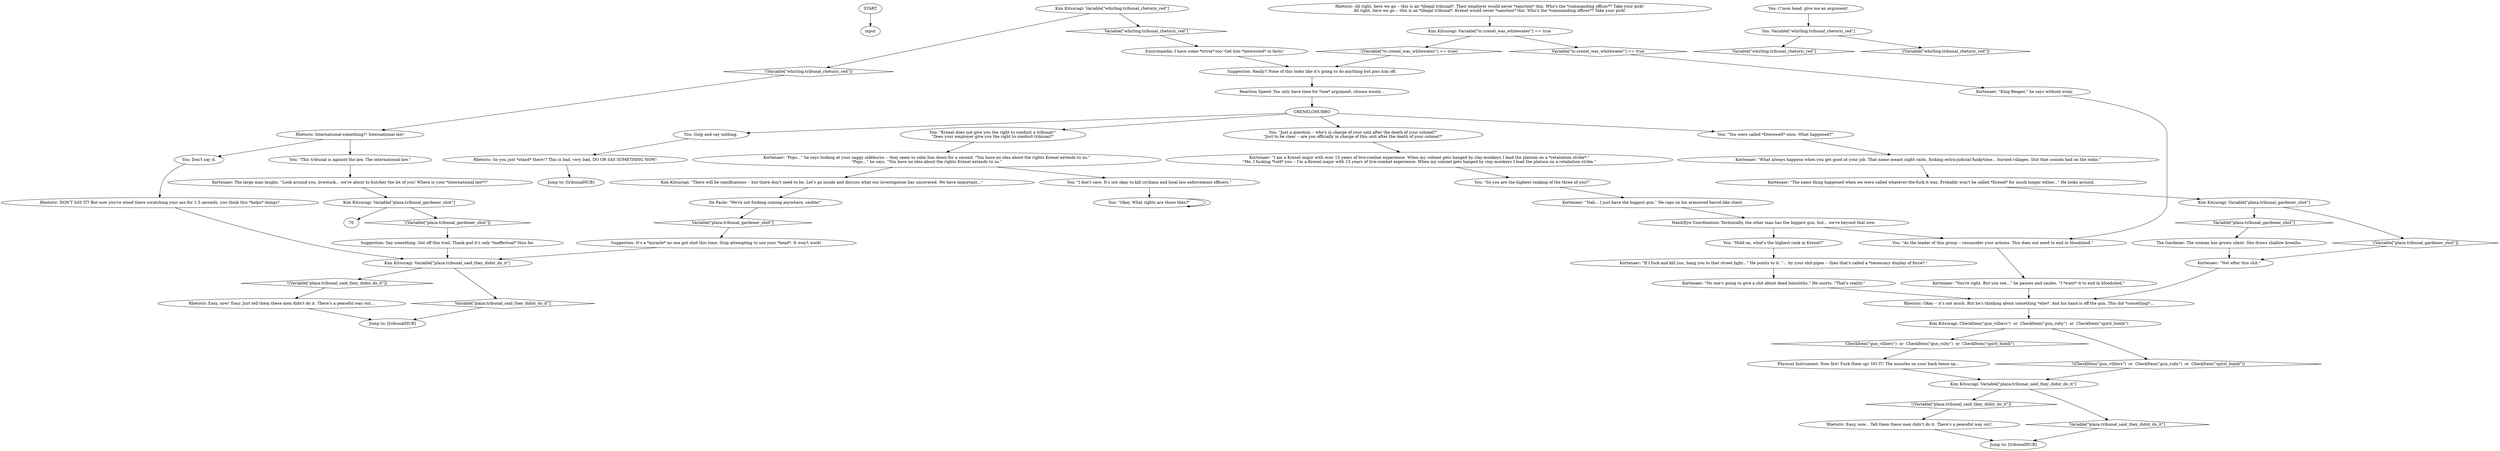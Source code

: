 # TRIBUNAL / LEGITIMACY OF THIS TRIBUNAL
# "Does Krenel give you the right to conduct tribunal?"
# ==================================================
digraph G {
	  0 [label="START"];
	  1 [label="input"];
	  2 [label="Jump to: [tribunalHUB]"];
	  3 [label="Reaction Speed: You only have time for *one* argument, choose wisely..."];
	  4 [label="You: \"Krenel does not give you the right to conduct a tribunal!\"\n\"Does your employer give you the right to conduct tribunal?\""];
	  5 [label="You: \"You were called *Downwell* once. What happened?\""];
	  6 [label="You: \"This tribunal is against the law. The international law.\""];
	  7 [label="Kortenaer: \"No one's going to give a shit about dead loincloths.\" He snorts. \"That's reality.\""];
	  8 [label="Kortenaer: \"What always happens when you get good at your job. That name meant night raids, fucking extra-judicial funkytime... burned villages. Shit that sounds bad on the radio.\""];
	  9 [label="CRENELOHUBBO"];
	  10 [label="Physical Instrument: Now fire! Fuck them up! DO IT! The muscles on your back tense up..."];
	  11 [label="Rhetoric: Easy, now... Tell them these men didn't do it. There's a peaceful way out!"];
	  12 [label="Kim Kitsuragi: Variable[\"plaza.tribunal_said_they_didnt_do_it\"]"];
	  13 [label="Variable[\"plaza.tribunal_said_they_didnt_do_it\"]", shape=diamond];
	  14 [label="!(Variable[\"plaza.tribunal_said_they_didnt_do_it\"])", shape=diamond];
	  15 [label="Kim Kitsuragi: Variable[\"whirling.tribunal_rhetoric_red\"]"];
	  16 [label="Variable[\"whirling.tribunal_rhetoric_red\"]", shape=diamond];
	  17 [label="!(Variable[\"whirling.tribunal_rhetoric_red\"])", shape=diamond];
	  18 [label="Kim Kitsuragi: CheckItem(\"gun_villiers\")  or  CheckItem(\"gun_ruby\")  or  CheckItem(\"spirit_bomb\")"];
	  19 [label="CheckItem(\"gun_villiers\")  or  CheckItem(\"gun_ruby\")  or  CheckItem(\"spirit_bomb\")", shape=diamond];
	  20 [label="!(CheckItem(\"gun_villiers\")  or  CheckItem(\"gun_ruby\")  or  CheckItem(\"spirit_bomb\"))", shape=diamond];
	  21 [label="You: \"Hold on, what's the highest rank in Krenel?\""];
	  22 [label="You: C'mon head, give me an argument!"];
	  23 [label="You: Variable[\"whirling.tribunal_rhetoric_red\"]"];
	  24 [label="Variable[\"whirling.tribunal_rhetoric_red\"]", shape=diamond];
	  25 [label="!(Variable[\"whirling.tribunal_rhetoric_red\"])", shape=diamond];
	  26 [label="De Paule: \"We're not fucking coming anywhere, seolite!\""];
	  27 [label="Kortenaer: \"You're right. But you see...\" he pauses and smiles. \"I *want* it to end in bloodshed.\""];
	  28 [label="Kim Kitsuragi: Variable[\"tc.crenel_was_whitewater\"] == true"];
	  29 [label="Variable[\"tc.crenel_was_whitewater\"] == true", shape=diamond];
	  30 [label="!(Variable[\"tc.crenel_was_whitewater\"] == true)", shape=diamond];
	  31 [label="Kortenaer: \"The same thing happened when we were called whatever-the-fuck it was. Probably won't be called *Krenel* for much longer either...\" He looks around."];
	  32 [label="Kortenaer: \"Nah... I just have the biggest gun.\" He raps on his armoured barrel-like chest."];
	  33 [label="Rhetoric: International-something?! International law!"];
	  34 [label="Rhetoric: Okay -- it's not much. But he's thinking about something *else*. And his hand is off the gun. This did *something*..."];
	  35 [label="You: Don't say it."];
	  36 [label="Rhetoric: Easy, now! Easy. Just tell them these men didn't do it. There's a peaceful way out..."];
	  37 [label="You: \"Just a question -- who's in charge of your unit after the death of your colonel?\"\n\"Just to be clear -- are you officially in charge of this unit after the death of your colonel?\""];
	  38 [label="You: \"As the leader of this group -- reconsider your actions. This does not need to end in bloodshed.\""];
	  39 [label="You: \"So you are the highest ranking of the three of you?\""];
	  40 [label="You: Gulp and say nothing."];
	  41 [label="Jump to: [tribunalHUB]"];
	  42 [label="Kortenaer: \"Not after this shit.\""];
	  43 [label="Suggestion: It's a *miracle* no one got shot this time. Stop attempting to use your *head*. It won't work!"];
	  44 [label="The Gardener: The woman has grown silent. She draws shallow breaths."];
	  45 [label="Rhetoric: So you just *stand* there!? This is bad, very bad, DO OR SAY SOMETHING NOW!"];
	  46 [label="Suggestion: Say something. Get off this trail. Thank god it's only *ineffectual* thus far."];
	  47 [label="Kortenaer: \"Pops...\" he says looking at your saggy sideburns -- they seem to calm him down for a second. \"You have no idea about the rights Krenel extends to us.\"\n\"Pops...\" he says. \"You have no idea about the rights Krenel extends to us.\""];
	  48 [label="Kim Kitsuragi: Variable[\"plaza.tribunal_said_they_didnt_do_it\"]"];
	  49 [label="Variable[\"plaza.tribunal_said_they_didnt_do_it\"]", shape=diamond];
	  50 [label="!(Variable[\"plaza.tribunal_said_they_didnt_do_it\"])", shape=diamond];
	  51 [label="Kortenaer: \"I am a Krenel major with over 15 years of live-combat experience. When my colonel gets hanged by clay-monkeys I lead the platoon on a *retaliation strike*.\"\n\"Me, I fucking *told* you -- I'm a Krenel major with 15 years of live-combat experience. When my colonel gets hanged by clay-monkeys I lead the platoon on a retaliation strike.\""];
	  52 [label="Jump to: [tribunalHUB]"];
	  53 [label="Suggestion: Really? None of this looks like it's going to do anything but piss him off."];
	  54 [label="Kortenaer: The large man laughs. \"Look around you, livestock... we're about to butcher the lot of you! Where is your *international law*?\""];
	  55 [label="Kim Kitsuragi: Variable[\"plaza.tribunal_gardener_shot\"]"];
	  56 [label="Variable[\"plaza.tribunal_gardener_shot\"]", shape=diamond];
	  57 [label="!(Variable[\"plaza.tribunal_gardener_shot\"])", shape=diamond];
	  58 [label="Rhetoric: DON'T SAY IT? But now you've stood there scratching your ass for 1.5 seconds, you think this *helps* things?"];
	  59 [label="Hand/Eye Coordination: Technically, the other man has the biggest gun, but... we're beyond that now."];
	  60 [label="You: \"I don't care. It's not okay to kill civilians and local law enforcement officers.\""];
	  61 [label="Rhetoric: All right, here we go -- this is an *illegal tribunal*. Their employer would never *sanction* this. Who's the *commanding officer*? Take your pick!\nAll right, here we go -- this is an *illegal tribunal*. Krenel would never *sanction* this. Who's the *commanding officer*? Take your pick!"];
	  62 [label="Encyclopedia: I have some *trivia* too! Get him *interested* in facts!"];
	  63 [label="Kortenaer: \"King Reaper,\" he says without irony."];
	  64 [label="Kortenaer: \"If I fuck and kill you, hang you to that street light...\" He points to it. \"... by your shit-pipes -- then that's called a *necessary display of force*.\""];
	  65 [label="You: \"Okay. What rights are those then?\""];
	  66 [label="Kim Kitsuragi: \"There will be ramifications -- but there don't need to be. Let's go inside and discuss what our investigation has uncovered. We have important...\""];
	  67 [label="Kim Kitsuragi: Variable[\"plaza.tribunal_gardener_shot\"]"];
	  68 [label="Variable[\"plaza.tribunal_gardener_shot\"]", shape=diamond];
	  69 [label="!(Variable[\"plaza.tribunal_gardener_shot\"])", shape=diamond];
	  0 -> 1
	  3 -> 9
	  4 -> 47
	  5 -> 8
	  6 -> 54
	  7 -> 34
	  8 -> 31
	  9 -> 40
	  9 -> 5
	  9 -> 4
	  9 -> 37
	  10 -> 48
	  11 -> 41
	  12 -> 13
	  12 -> 14
	  13 -> 2
	  14 -> 36
	  15 -> 16
	  15 -> 17
	  16 -> 62
	  17 -> 33
	  18 -> 19
	  18 -> 20
	  19 -> 10
	  20 -> 48
	  21 -> 64
	  22 -> 23
	  23 -> 24
	  23 -> 25
	  26 -> 68
	  27 -> 34
	  28 -> 29
	  28 -> 30
	  29 -> 63
	  30 -> 53
	  31 -> 55
	  32 -> 59
	  33 -> 35
	  33 -> 6
	  34 -> 18
	  35 -> 58
	  36 -> 2
	  37 -> 51
	  38 -> 27
	  39 -> 32
	  40 -> 45
	  42 -> 34
	  43 -> 12
	  44 -> 42
	  45 -> 52
	  46 -> 12
	  47 -> 66
	  47 -> 60
	  48 -> 49
	  48 -> 50
	  49 -> 41
	  50 -> 11
	  51 -> 39
	  53 -> 3
	  54 -> 67
	  55 -> 56
	  55 -> 57
	  56 -> 44
	  57 -> 42
	  58 -> 12
	  59 -> 21
	  59 -> 38
	  60 -> 65
	  61 -> 28
	  62 -> 53
	  63 -> 38
	  64 -> 7
	  65 -> 65
	  66 -> 26
	  67 -> 69
	  67 -> 70
	  68 -> 43
	  69 -> 46
}

